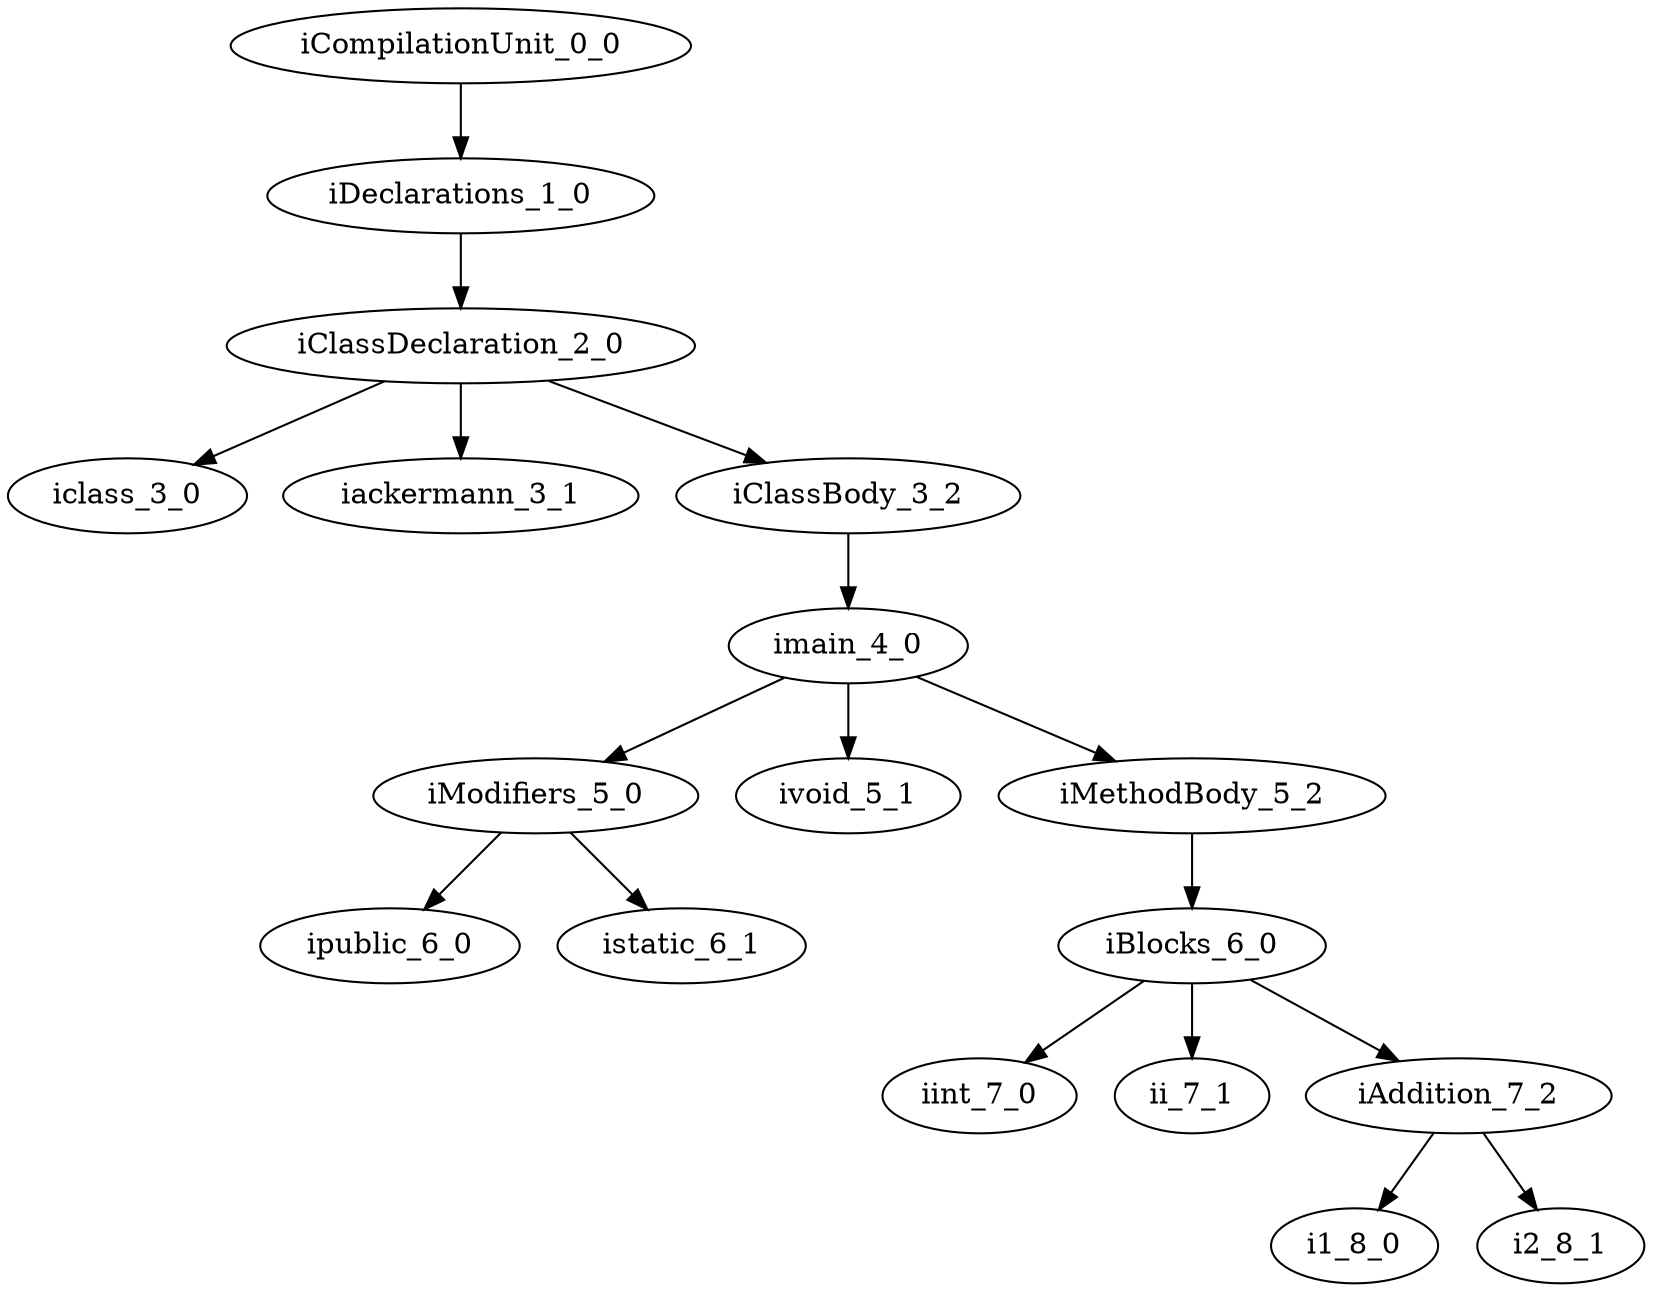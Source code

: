digraph AST{ 
	iCompilationUnit_0_0 ->{ iDeclarations_1_0}
	iDeclarations_1_0 ->{ iClassDeclaration_2_0}
	iClassDeclaration_2_0 ->{ iclass_3_0 ,iackermann_3_1 ,iClassBody_3_2}
	iclass_3_0 ->{}
	iackermann_3_1 ->{}
	iClassBody_3_2 ->{ imain_4_0}
	imain_4_0 ->{ iModifiers_5_0 ,ivoid_5_1 ,iMethodBody_5_2}
	iModifiers_5_0 ->{ ipublic_6_0 ,istatic_6_1}
	ipublic_6_0 ->{}
	istatic_6_1 ->{}
	ivoid_5_1 ->{}
	iMethodBody_5_2 ->{ iBlocks_6_0}
	iBlocks_6_0 ->{ iint_7_0 ,ii_7_1 ,iAddition_7_2}
	iint_7_0 ->{}
	ii_7_1 ->{}
	iAddition_7_2 ->{ i1_8_0 ,i2_8_1}
	i1_8_0 ->{}
	i2_8_1 ->{}
} 

